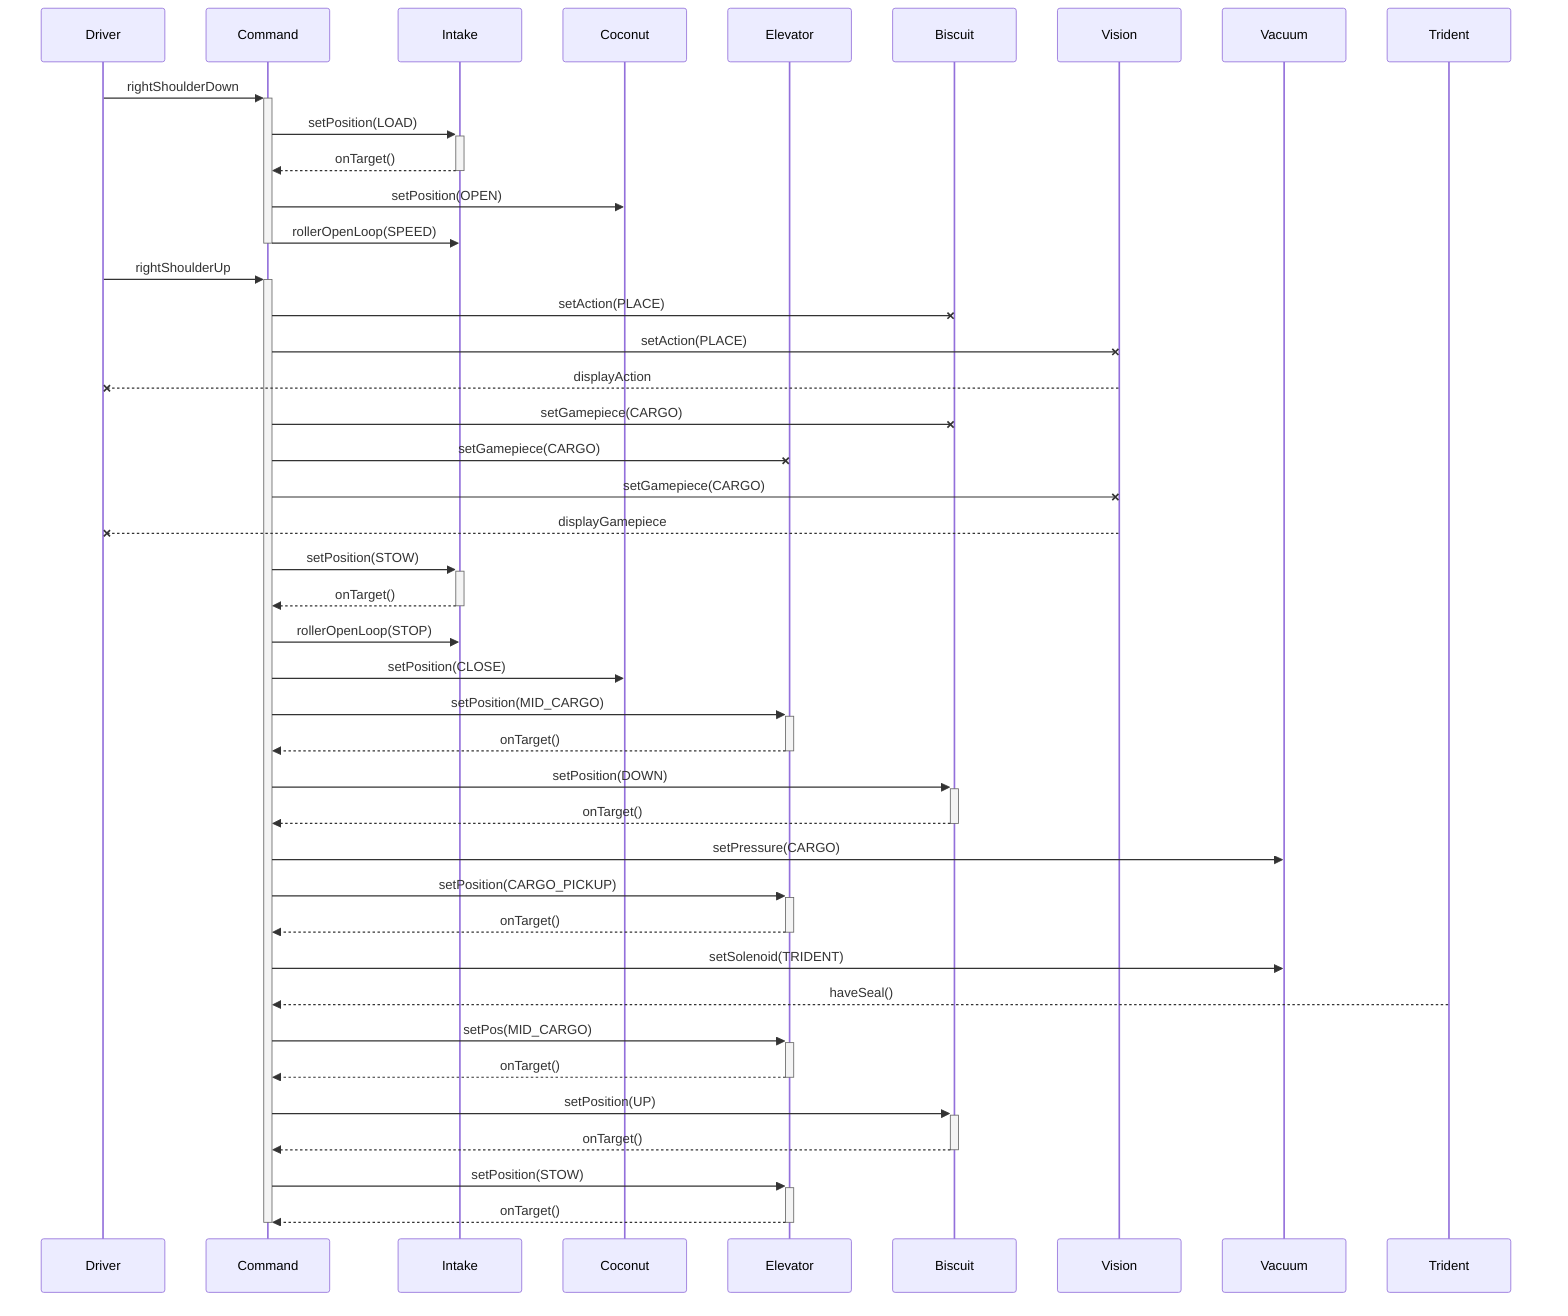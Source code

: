 sequenceDiagram
participant Driver
participant Command
Participant Intake
Participant Coconut
Participant Elevator
Participant Biscuit
Participant Vision
Participant Vacuum
Participant Trident


Driver ->> +Command: rightShoulderDown
Command ->> + Intake: setPosition(LOAD)
Intake -->> -Command: onTarget()
Command ->> Coconut: setPosition(OPEN)
Command ->> -Intake: rollerOpenLoop(SPEED)


Driver ->> +Command: rightShoulderUp
Command -X Biscuit: setAction(PLACE)
Command -X Vision: setAction(PLACE)
Vision --X Driver: displayAction
Command -X Biscuit: setGamepiece(CARGO)
Command -X Elevator: setGamepiece(CARGO)
Command -X Vision: setGamepiece(CARGO)
Vision --X Driver: displayGamepiece
Command ->>+ Intake: setPosition(STOW)
Intake -->> -Command: onTarget()
Command ->> Intake: rollerOpenLoop(STOP)
Command ->> Coconut: setPosition(CLOSE)
Command ->> +Elevator: setPosition(MID_CARGO)
Elevator -->> -Command: onTarget()
Command ->> +Biscuit: setPosition(DOWN)
Biscuit -->> -Command: onTarget()
Command ->> Vacuum: setPressure(CARGO)
Command ->> +Elevator: setPosition(CARGO_PICKUP)
Elevator -->> -Command: onTarget()
Command ->> Vacuum: setSolenoid(TRIDENT)
Trident -->> Command: haveSeal()
Command ->> +Elevator: setPos(MID_CARGO)
Elevator -->> -Command: onTarget()
Command ->> +Biscuit: setPosition(UP)
Biscuit -->> -Command: onTarget()
Command ->> +Elevator: setPosition(STOW)
Elevator -->> -Command: onTarget()
deactivate Command